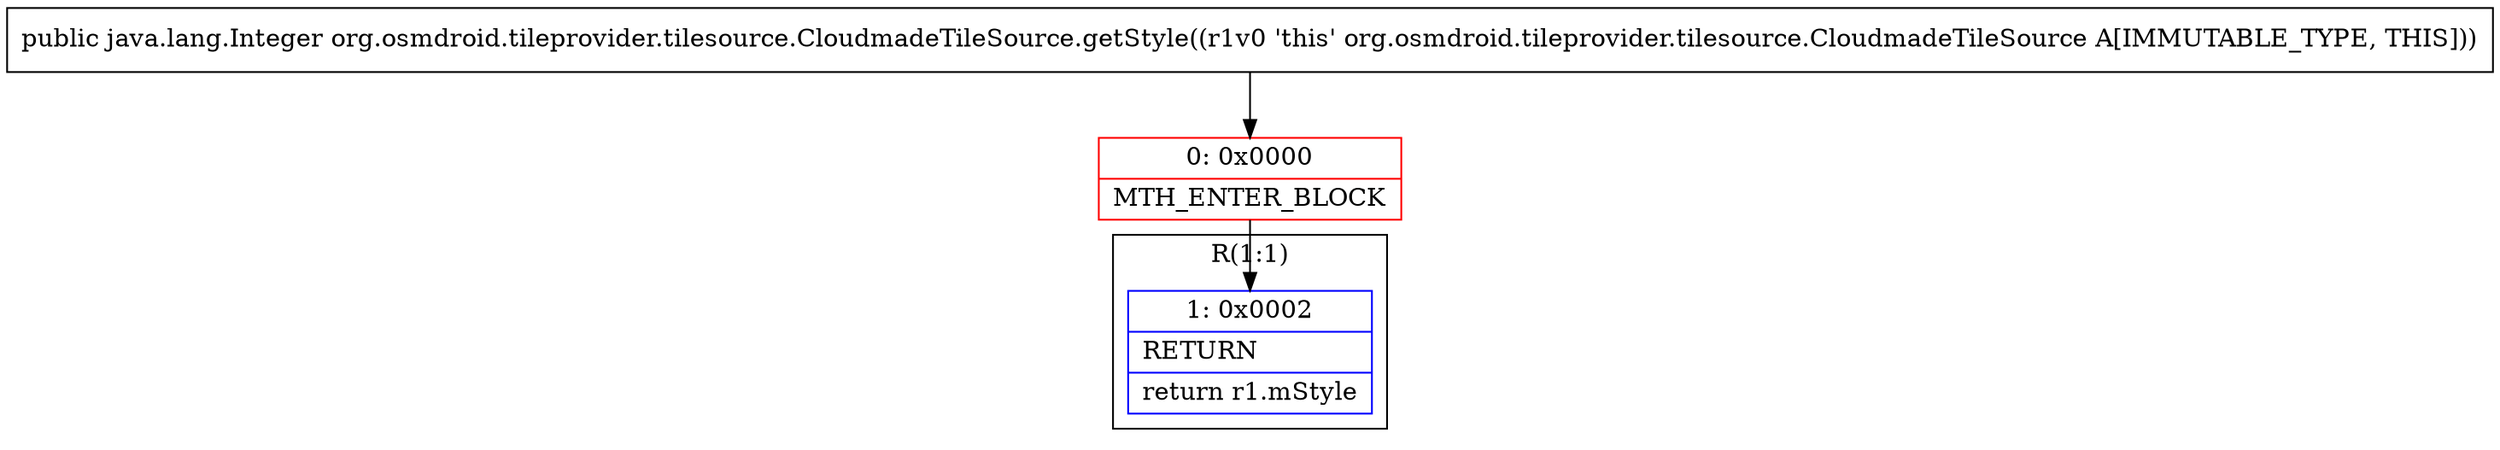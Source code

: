 digraph "CFG fororg.osmdroid.tileprovider.tilesource.CloudmadeTileSource.getStyle()Ljava\/lang\/Integer;" {
subgraph cluster_Region_140920898 {
label = "R(1:1)";
node [shape=record,color=blue];
Node_1 [shape=record,label="{1\:\ 0x0002|RETURN\l|return r1.mStyle\l}"];
}
Node_0 [shape=record,color=red,label="{0\:\ 0x0000|MTH_ENTER_BLOCK\l}"];
MethodNode[shape=record,label="{public java.lang.Integer org.osmdroid.tileprovider.tilesource.CloudmadeTileSource.getStyle((r1v0 'this' org.osmdroid.tileprovider.tilesource.CloudmadeTileSource A[IMMUTABLE_TYPE, THIS])) }"];
MethodNode -> Node_0;
Node_0 -> Node_1;
}

